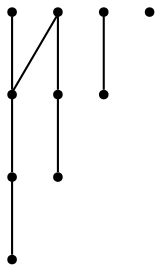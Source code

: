 graph {
  node [shape=point,comment="{\"directed\":false,\"doi\":\"10.1007/3-540-46648-7_31\",\"figure\":\"? (4)\"}"]

  v0 [pos="832.3540271988944,532.6411146751516"]
  v1 [pos="843.8554736679979,448.37670186546273"]
  v2 [pos="824.3530347826127,372.11371310658467"]
  v3 [pos="744.343031137002,452.3773503017077"]
  v4 [pos="732.8416005644574,345.10905001070955"]
  v5 [pos="732.8416005644574,295.350500217565"]
  v6 [pos="732.8416005644573,644.160095981015"]
  v7 [pos="732.8416005644574,506.13651673651697"]
  v8 [pos="652.3315388669687,590.4009295462058"]
  v9 [pos="652.3315388669687,375.614296385589"]

  v1 -- v3 [id="-2",pos="843.8554736679979,448.37670186546273 828.1035099130941,440.37521422549173 817.1021373924274,438.3749535965296 806.1007648717607,438.3749535965296 788.0984842454503,438.3749535965296 770.0962672053755,442.37572921109535 744.343031137002,452.3773503017077"]
  v3 -- v7 [id="-5",pos="744.343031137002,452.3773503017077 733.0916216421168,468.3801348141687 727.0908614333467,479.38207698674324 727.0908614333467,490.3837648026763 727.0908614333467,492.3842797882799 727.0908614333467,495.384670731723 732.8416005644574,506.13651673651697"]
  v4 -- v5 [id="-6",pos="732.8416005644574,345.10905001070955 738.0922339540134,331.3566858841517 739.0923818508869,325.3556496406238 739.0923818508869,319.35461339709605 739.0923818508869,313.35357715356827 738.0922339540134,307.3525409100405 732.8416005644574,295.350500217565"]
  v0 -- v1 [id="-1",pos="832.3540271988944,532.6411146751516 843.1054104350193,506.3866129042976 847.1058748500424,487.38337385923313 847.1058748500424,468.3801348141687 847.1058748500424,465.379489514084 847.1058748500424,462.37909857064085 843.8554736679979,448.37670186546273"]
  v2 -- v1 [id="-3",pos="824.3530347826127,372.11371310658467 839.1048824337607,396.36769989183495 843.1054104350193,415.37093893689945 843.8554736679979,448.37670186546273"]
  v2 -- v4 [id="-4",pos="824.3530347826127,372.11371310658467 798.099772455479,351.36005524369716 776.0970274141456,343.3587583712073 753.0941344759387,343.3587583712073 749.0936064746802,343.3587583712073 746.0932263702952,343.3587583712073 732.8416005644574,345.10905001070955"]
  v8 -- v6 [id="-10",pos="652.3315388669687,590.4009295462058 671.0838509331397,620.4060471746844 696.0869760788582,633.4082499762211 732.8416005644573,644.160095981015"]
}